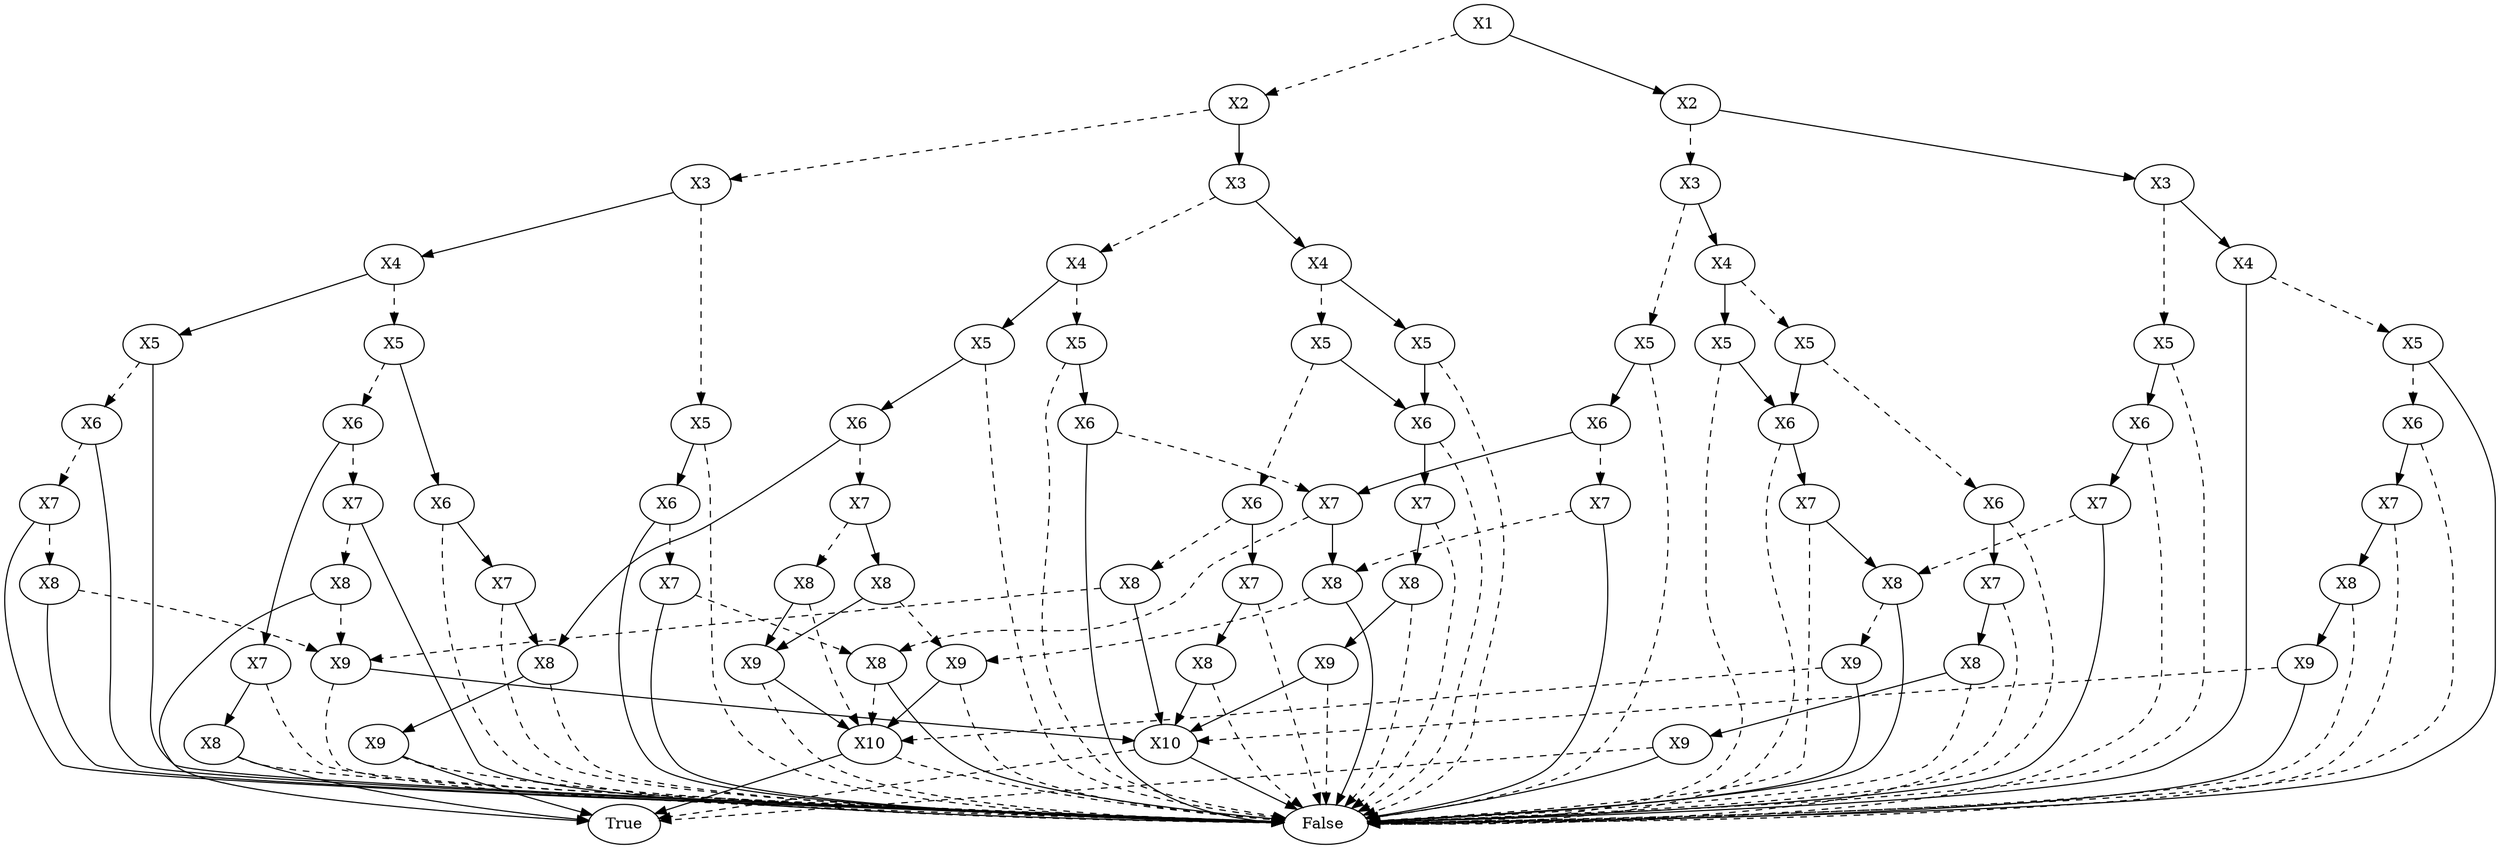 digraph{2173724632368[label=X1]2173728684976[label="X2"]
2173724632368 -> 2173728684976[style=dashed label="" fontcolor = gray]
2173728678736[label="X3"]
2173728684976 -> 2173728678736[style=dashed label="" fontcolor = gray]
2173728672336[label="X5"]
2173728678736 -> 2173728672336[style=dashed label="" fontcolor = gray]
2173724738416[label="False"]
2173728672336 -> 2173724738416[style=dashed label="" fontcolor = gray]
2173728680176[label="X6 "]
2173728672336 -> 2173728680176 [label="" fontcolor = gray]
2173728683536[label="X7"]
2173728680176 -> 2173728683536[style=dashed label="" fontcolor = gray]
2173728682096[label="X8"]
2173728683536 -> 2173728682096[style=dashed label="" fontcolor = gray]
2173724800848[label="X10"]
2173728682096 -> 2173724800848[style=dashed label="" fontcolor = gray]
2173724738416[label="False"]
2173724800848 -> 2173724738416[style=dashed label="" fontcolor = gray]
2173726230640[label="True "]
2173724800848 -> 2173726230640 [label="" fontcolor = gray]
2173724738416[label="False "]
2173728682096 -> 2173724738416 [label="" fontcolor = gray]
2173724738416[label="False "]
2173728683536 -> 2173724738416 [label="" fontcolor = gray]
2173724738416[label="False "]
2173728680176 -> 2173724738416 [label="" fontcolor = gray]
2173728681616[label="X4 "]
2173728678736 -> 2173728681616 [label="" fontcolor = gray]
2173724802928[label="X5"]
2173728681616 -> 2173724802928[style=dashed label="" fontcolor = gray]
2173724794768[label="X6"]
2173724802928 -> 2173724794768[style=dashed label="" fontcolor = gray]
2173724802128[label="X7"]
2173724794768 -> 2173724802128[style=dashed label="" fontcolor = gray]
2173724800528[label="X8"]
2173724802128 -> 2173724800528[style=dashed label="" fontcolor = gray]
2173724801808[label="X9"]
2173724800528 -> 2173724801808[style=dashed label="" fontcolor = gray]
2173724738416[label="False"]
2173724801808 -> 2173724738416[style=dashed label="" fontcolor = gray]
2173724801488[label="X10 "]
2173724801808 -> 2173724801488 [label="" fontcolor = gray]
2173726230640[label="True"]
2173724801488 -> 2173726230640[style=dashed label="" fontcolor = gray]
2173724738416[label="False "]
2173724801488 -> 2173724738416 [label="" fontcolor = gray]
2173726230640[label="True "]
2173724800528 -> 2173726230640 [label="" fontcolor = gray]
2173724738416[label="False "]
2173724802128 -> 2173724738416 [label="" fontcolor = gray]
2173724801328[label="X7 "]
2173724794768 -> 2173724801328 [label="" fontcolor = gray]
2173724738416[label="False"]
2173724801328 -> 2173724738416[style=dashed label="" fontcolor = gray]
2173724798928[label="X8 "]
2173724801328 -> 2173724798928 [label="" fontcolor = gray]
2173724738416[label="False"]
2173724798928 -> 2173724738416[style=dashed label="" fontcolor = gray]
2173726230640[label="True "]
2173724798928 -> 2173726230640 [label="" fontcolor = gray]
2173724801168[label="X6 "]
2173724802928 -> 2173724801168 [label="" fontcolor = gray]
2173724738416[label="False"]
2173724801168 -> 2173724738416[style=dashed label="" fontcolor = gray]
2173724799568[label="X7 "]
2173724801168 -> 2173724799568 [label="" fontcolor = gray]
2173724738416[label="False"]
2173724799568 -> 2173724738416[style=dashed label="" fontcolor = gray]
2173724798448[label="X8 "]
2173724799568 -> 2173724798448 [label="" fontcolor = gray]
2173724738416[label="False"]
2173724798448 -> 2173724738416[style=dashed label="" fontcolor = gray]
2173724797808[label="X9 "]
2173724798448 -> 2173724797808 [label="" fontcolor = gray]
2173724738416[label="False"]
2173724797808 -> 2173724738416[style=dashed label="" fontcolor = gray]
2173726230640[label="True "]
2173724797808 -> 2173726230640 [label="" fontcolor = gray]
2173724801968[label="X5 "]
2173728681616 -> 2173724801968 [label="" fontcolor = gray]
2173724797968[label="X6"]
2173724801968 -> 2173724797968[style=dashed label="" fontcolor = gray]
2173724797488[label="X7"]
2173724797968 -> 2173724797488[style=dashed label="" fontcolor = gray]
2173724797328[label="X8"]
2173724797488 -> 2173724797328[style=dashed label="" fontcolor = gray]
2173724801808[label="X9"]
2173724797328 -> 2173724801808[style=dashed label="" fontcolor = gray]
2173724738416[label="False "]
2173724797328 -> 2173724738416 [label="" fontcolor = gray]
2173724738416[label="False "]
2173724797488 -> 2173724738416 [label="" fontcolor = gray]
2173724738416[label="False "]
2173724797968 -> 2173724738416 [label="" fontcolor = gray]
2173724738416[label="False "]
2173724801968 -> 2173724738416 [label="" fontcolor = gray]
2173728684336[label="X3 "]
2173728684976 -> 2173728684336 [label="" fontcolor = gray]
2173724800208[label="X4"]
2173728684336 -> 2173724800208[style=dashed label="" fontcolor = gray]
2173724794448[label="X5"]
2173724800208 -> 2173724794448[style=dashed label="" fontcolor = gray]
2173724738416[label="False"]
2173724794448 -> 2173724738416[style=dashed label="" fontcolor = gray]
2173724794608[label="X6 "]
2173724794448 -> 2173724794608 [label="" fontcolor = gray]
2173724793168[label="X7"]
2173724794608 -> 2173724793168[style=dashed label="" fontcolor = gray]
2173728682096[label="X8"]
2173724793168 -> 2173728682096[style=dashed label="" fontcolor = gray]
2173724793488[label="X8 "]
2173724793168 -> 2173724793488 [label="" fontcolor = gray]
2173724791728[label="X9"]
2173724793488 -> 2173724791728[style=dashed label="" fontcolor = gray]
2173724738416[label="False"]
2173724791728 -> 2173724738416[style=dashed label="" fontcolor = gray]
2173724800848[label="X10 "]
2173724791728 -> 2173724800848 [label="" fontcolor = gray]
2173724738416[label="False "]
2173724793488 -> 2173724738416 [label="" fontcolor = gray]
2173724738416[label="False "]
2173724794608 -> 2173724738416 [label="" fontcolor = gray]
2173724793808[label="X5 "]
2173724800208 -> 2173724793808 [label="" fontcolor = gray]
2173724738416[label="False"]
2173724793808 -> 2173724738416[style=dashed label="" fontcolor = gray]
2173725186064[label="X6 "]
2173724793808 -> 2173725186064 [label="" fontcolor = gray]
2173725180304[label="X7"]
2173725186064 -> 2173725180304[style=dashed label="" fontcolor = gray]
2173725180784[label="X8"]
2173725180304 -> 2173725180784[style=dashed label="" fontcolor = gray]
2173724800848[label="X10"]
2173725180784 -> 2173724800848[style=dashed label="" fontcolor = gray]
2173725181424[label="X9 "]
2173725180784 -> 2173725181424 [label="" fontcolor = gray]
2173724738416[label="False"]
2173725181424 -> 2173724738416[style=dashed label="" fontcolor = gray]
2173724800848[label="X10 "]
2173725181424 -> 2173724800848 [label="" fontcolor = gray]
2173725181584[label="X8 "]
2173725180304 -> 2173725181584 [label="" fontcolor = gray]
2173724791728[label="X9"]
2173725181584 -> 2173724791728[style=dashed label="" fontcolor = gray]
2173725181424[label="X9 "]
2173725181584 -> 2173725181424 [label="" fontcolor = gray]
2173724798448[label="X8 "]
2173725186064 -> 2173724798448 [label="" fontcolor = gray]
2173724795088[label="X4 "]
2173728684336 -> 2173724795088 [label="" fontcolor = gray]
2173725185424[label="X5"]
2173724795088 -> 2173725185424[style=dashed label="" fontcolor = gray]
2173729061008[label="X6"]
2173725185424 -> 2173729061008[style=dashed label="" fontcolor = gray]
2173729054768[label="X8"]
2173729061008 -> 2173729054768[style=dashed label="" fontcolor = gray]
2173724801808[label="X9"]
2173729054768 -> 2173724801808[style=dashed label="" fontcolor = gray]
2173724801488[label="X10 "]
2173729054768 -> 2173724801488 [label="" fontcolor = gray]
2173725110224[label="X7 "]
2173729061008 -> 2173725110224 [label="" fontcolor = gray]
2173724738416[label="False"]
2173725110224 -> 2173724738416[style=dashed label="" fontcolor = gray]
2173725111184[label="X8 "]
2173725110224 -> 2173725111184 [label="" fontcolor = gray]
2173724738416[label="False"]
2173725111184 -> 2173724738416[style=dashed label="" fontcolor = gray]
2173724801488[label="X10 "]
2173725111184 -> 2173724801488 [label="" fontcolor = gray]
2173729059408[label="X6 "]
2173725185424 -> 2173729059408 [label="" fontcolor = gray]
2173724738416[label="False"]
2173729059408 -> 2173724738416[style=dashed label="" fontcolor = gray]
2173725105104[label="X7 "]
2173729059408 -> 2173725105104 [label="" fontcolor = gray]
2173724738416[label="False"]
2173725105104 -> 2173724738416[style=dashed label="" fontcolor = gray]
2173725110544[label="X8 "]
2173725105104 -> 2173725110544 [label="" fontcolor = gray]
2173724738416[label="False"]
2173725110544 -> 2173724738416[style=dashed label="" fontcolor = gray]
2173725104784[label="X9 "]
2173725110544 -> 2173725104784 [label="" fontcolor = gray]
2173724738416[label="False"]
2173725104784 -> 2173724738416[style=dashed label="" fontcolor = gray]
2173724801488[label="X10 "]
2173725104784 -> 2173724801488 [label="" fontcolor = gray]
2173725184624[label="X5 "]
2173724795088 -> 2173725184624 [label="" fontcolor = gray]
2173724738416[label="False"]
2173725184624 -> 2173724738416[style=dashed label="" fontcolor = gray]
2173729059408[label="X6 "]
2173725184624 -> 2173729059408 [label="" fontcolor = gray]
2173728672656[label="X2 "]
2173724632368 -> 2173728672656 [label="" fontcolor = gray]
2173724793968[label="X3"]
2173728672656 -> 2173724793968[style=dashed label="" fontcolor = gray]
2173725107504[label="X5"]
2173724793968 -> 2173725107504[style=dashed label="" fontcolor = gray]
2173724738416[label="False"]
2173725107504 -> 2173724738416[style=dashed label="" fontcolor = gray]
2173725103344[label="X6 "]
2173725107504 -> 2173725103344 [label="" fontcolor = gray]
2173725105584[label="X7"]
2173725103344 -> 2173725105584[style=dashed label="" fontcolor = gray]
2173724793488[label="X8"]
2173725105584 -> 2173724793488[style=dashed label="" fontcolor = gray]
2173724738416[label="False "]
2173725105584 -> 2173724738416 [label="" fontcolor = gray]
2173724793168[label="X7 "]
2173725103344 -> 2173724793168 [label="" fontcolor = gray]
2173725107344[label="X4 "]
2173724793968 -> 2173725107344 [label="" fontcolor = gray]
2173725100304[label="X5"]
2173725107344 -> 2173725100304[style=dashed label="" fontcolor = gray]
2173725102224[label="X6"]
2173725100304 -> 2173725102224[style=dashed label="" fontcolor = gray]
2173724738416[label="False"]
2173725102224 -> 2173724738416[style=dashed label="" fontcolor = gray]
2173725098864[label="X7 "]
2173725102224 -> 2173725098864 [label="" fontcolor = gray]
2173724738416[label="False"]
2173725098864 -> 2173724738416[style=dashed label="" fontcolor = gray]
2173725102704[label="X8 "]
2173725098864 -> 2173725102704 [label="" fontcolor = gray]
2173724738416[label="False"]
2173725102704 -> 2173724738416[style=dashed label="" fontcolor = gray]
2173725100464[label="X9 "]
2173725102704 -> 2173725100464 [label="" fontcolor = gray]
2173726230640[label="True"]
2173725100464 -> 2173726230640[style=dashed label="" fontcolor = gray]
2173724738416[label="False "]
2173725100464 -> 2173724738416 [label="" fontcolor = gray]
2173725099024[label="X6 "]
2173725100304 -> 2173725099024 [label="" fontcolor = gray]
2173724738416[label="False"]
2173725099024 -> 2173724738416[style=dashed label="" fontcolor = gray]
2173725100944[label="X7 "]
2173725099024 -> 2173725100944 [label="" fontcolor = gray]
2173724738416[label="False"]
2173725100944 -> 2173724738416[style=dashed label="" fontcolor = gray]
2173725101264[label="X8 "]
2173725100944 -> 2173725101264 [label="" fontcolor = gray]
2173728676016[label="X9"]
2173725101264 -> 2173728676016[style=dashed label="" fontcolor = gray]
2173724800848[label="X10"]
2173728676016 -> 2173724800848[style=dashed label="" fontcolor = gray]
2173724738416[label="False "]
2173728676016 -> 2173724738416 [label="" fontcolor = gray]
2173724738416[label="False "]
2173725101264 -> 2173724738416 [label="" fontcolor = gray]
2173725108624[label="X5 "]
2173725107344 -> 2173725108624 [label="" fontcolor = gray]
2173724738416[label="False"]
2173725108624 -> 2173724738416[style=dashed label="" fontcolor = gray]
2173725099024[label="X6 "]
2173725108624 -> 2173725099024 [label="" fontcolor = gray]
2173725103504[label="X3 "]
2173728672656 -> 2173725103504 [label="" fontcolor = gray]
2173728673776[label="X5"]
2173725103504 -> 2173728673776[style=dashed label="" fontcolor = gray]
2173724738416[label="False"]
2173728673776 -> 2173724738416[style=dashed label="" fontcolor = gray]
2173724635888[label="X6 "]
2173728673776 -> 2173724635888 [label="" fontcolor = gray]
2173724738416[label="False"]
2173724635888 -> 2173724738416[style=dashed label="" fontcolor = gray]
2173724639088[label="X7 "]
2173724635888 -> 2173724639088 [label="" fontcolor = gray]
2173725101264[label="X8"]
2173724639088 -> 2173725101264[style=dashed label="" fontcolor = gray]
2173724738416[label="False "]
2173724639088 -> 2173724738416 [label="" fontcolor = gray]
2173728683376[label="X4 "]
2173725103504 -> 2173728683376 [label="" fontcolor = gray]
2173724748176[label="X5"]
2173728683376 -> 2173724748176[style=dashed label="" fontcolor = gray]
2173726239600[label="X6"]
2173724748176 -> 2173726239600[style=dashed label="" fontcolor = gray]
2173724738416[label="False"]
2173726239600 -> 2173724738416[style=dashed label="" fontcolor = gray]
2173726240240[label="X7 "]
2173726239600 -> 2173726240240 [label="" fontcolor = gray]
2173724738416[label="False"]
2173726240240 -> 2173724738416[style=dashed label="" fontcolor = gray]
2173726238800[label="X8 "]
2173726240240 -> 2173726238800 [label="" fontcolor = gray]
2173724738416[label="False"]
2173726238800 -> 2173724738416[style=dashed label="" fontcolor = gray]
2173726094224[label="X9 "]
2173726238800 -> 2173726094224 [label="" fontcolor = gray]
2173724801488[label="X10"]
2173726094224 -> 2173724801488[style=dashed label="" fontcolor = gray]
2173724738416[label="False "]
2173726094224 -> 2173724738416 [label="" fontcolor = gray]
2173724738416[label="False "]
2173724748176 -> 2173724738416 [label="" fontcolor = gray]
2173724738416[label="False "]
2173728683376 -> 2173724738416 [label="" fontcolor = gray]
}